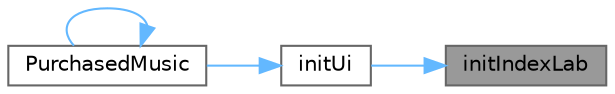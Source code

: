 digraph "initIndexLab"
{
 // LATEX_PDF_SIZE
  bgcolor="transparent";
  edge [fontname=Helvetica,fontsize=10,labelfontname=Helvetica,labelfontsize=10];
  node [fontname=Helvetica,fontsize=10,shape=box,height=0.2,width=0.4];
  rankdir="RL";
  Node1 [id="Node000001",label="initIndexLab",height=0.2,width=0.4,color="gray40", fillcolor="grey60", style="filled", fontcolor="black",tooltip="初始化索引标签"];
  Node1 -> Node2 [id="edge1_Node000001_Node000002",dir="back",color="steelblue1",style="solid",tooltip=" "];
  Node2 [id="Node000002",label="initUi",height=0.2,width=0.4,color="grey40", fillcolor="white", style="filled",URL="$class_purchased_music.html#afba6e95967cc3eb25fd518f7bde6ec04",tooltip="初始化界面"];
  Node2 -> Node3 [id="edge2_Node000002_Node000003",dir="back",color="steelblue1",style="solid",tooltip=" "];
  Node3 [id="Node000003",label="PurchasedMusic",height=0.2,width=0.4,color="grey40", fillcolor="white", style="filled",URL="$class_purchased_music.html#aa7a6832fd17cd0e41d11c4501c0659cf",tooltip="构造函数，初始化付费音乐界面"];
  Node3 -> Node3 [id="edge3_Node000003_Node000003",dir="back",color="steelblue1",style="solid",tooltip=" "];
}
